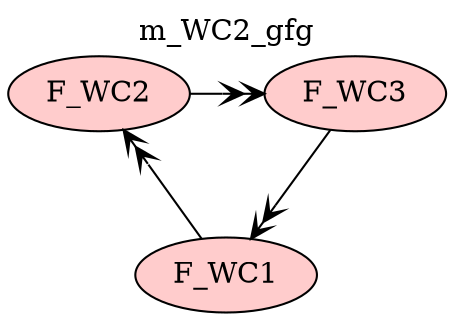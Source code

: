 digraph {graph[label=m_WC2_gfg,labelloc=tl,labelfontsize=12];
"F_WC1"[shape=oval,fillcolor="#FFCCCC",style ="filled",label="F_WC1"];
"F_WC2"[shape=oval,fillcolor="#FFCCCC",style ="filled",label="F_WC2"];
"F_WC3"[shape=oval,fillcolor="#FFCCCC",style ="filled",label="F_WC3"];

"F_WC1"->"F_WC2"[label=" ",arrowhead=veevee];
"F_WC2"->"F_WC3"[label=" ",arrowhead=veevee];
"F_WC3"->"F_WC1"[label=" ",arrowhead=veevee];
{rank=min;F_WC2,F_WC3}
}